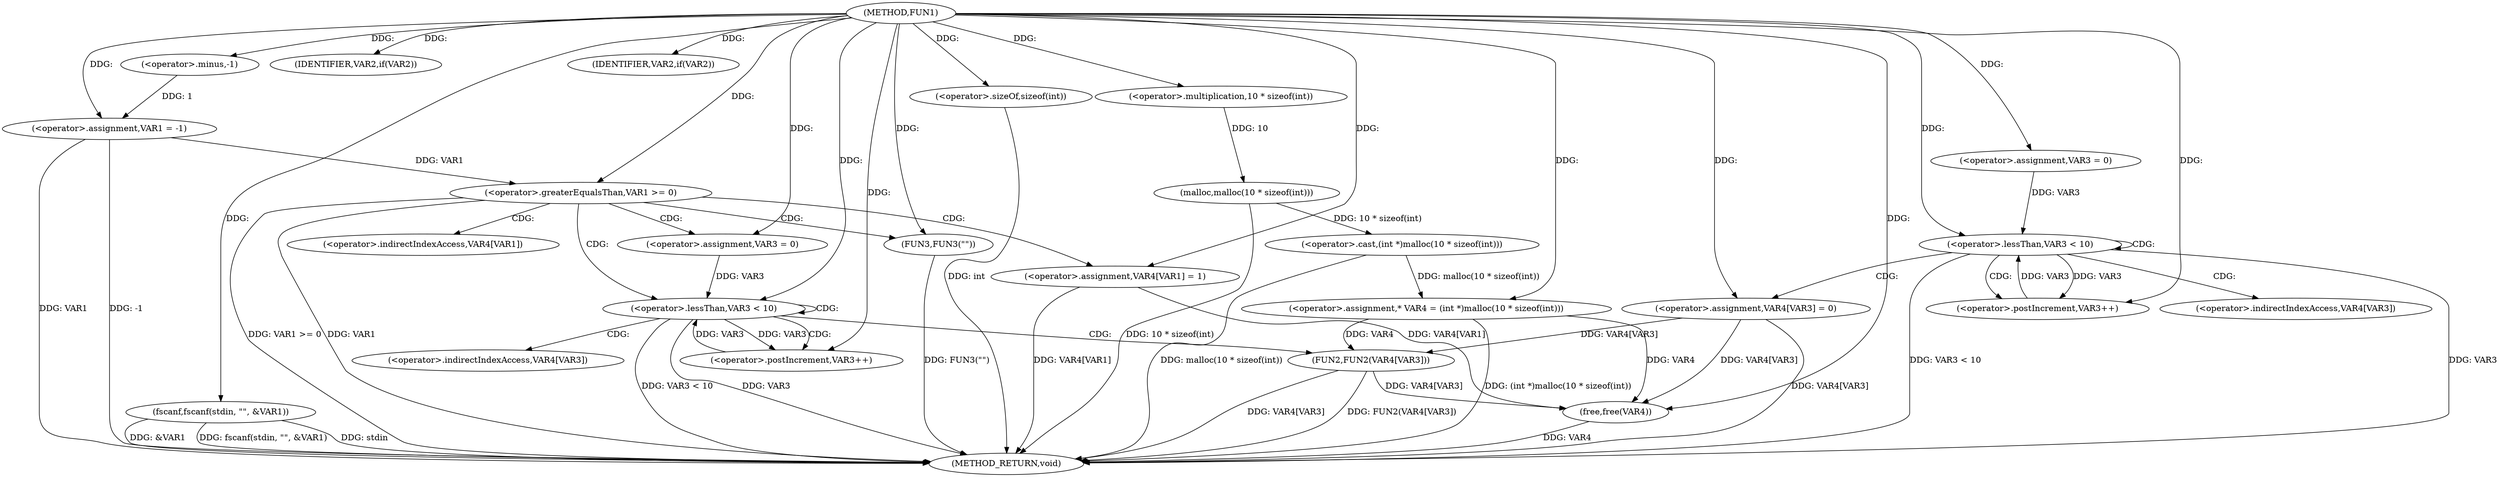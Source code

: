 digraph FUN1 {  
"1000100" [label = "(METHOD,FUN1)" ]
"1000175" [label = "(METHOD_RETURN,void)" ]
"1000103" [label = "(<operator>.assignment,VAR1 = -1)" ]
"1000105" [label = "(<operator>.minus,-1)" ]
"1000108" [label = "(IDENTIFIER,VAR2,if(VAR2))" ]
"1000110" [label = "(fscanf,fscanf(stdin, \"\", &VAR1))" ]
"1000116" [label = "(IDENTIFIER,VAR2,if(VAR2))" ]
"1000121" [label = "(<operator>.assignment,* VAR4 = (int *)malloc(10 * sizeof(int)))" ]
"1000123" [label = "(<operator>.cast,(int *)malloc(10 * sizeof(int)))" ]
"1000125" [label = "(malloc,malloc(10 * sizeof(int)))" ]
"1000126" [label = "(<operator>.multiplication,10 * sizeof(int))" ]
"1000128" [label = "(<operator>.sizeOf,sizeof(int))" ]
"1000131" [label = "(<operator>.assignment,VAR3 = 0)" ]
"1000134" [label = "(<operator>.lessThan,VAR3 < 10)" ]
"1000137" [label = "(<operator>.postIncrement,VAR3++)" ]
"1000140" [label = "(<operator>.assignment,VAR4[VAR3] = 0)" ]
"1000146" [label = "(<operator>.greaterEqualsThan,VAR1 >= 0)" ]
"1000150" [label = "(<operator>.assignment,VAR4[VAR1] = 1)" ]
"1000156" [label = "(<operator>.assignment,VAR3 = 0)" ]
"1000159" [label = "(<operator>.lessThan,VAR3 < 10)" ]
"1000162" [label = "(<operator>.postIncrement,VAR3++)" ]
"1000165" [label = "(FUN2,FUN2(VAR4[VAR3]))" ]
"1000171" [label = "(FUN3,FUN3(\"\"))" ]
"1000173" [label = "(free,free(VAR4))" ]
"1000141" [label = "(<operator>.indirectIndexAccess,VAR4[VAR3])" ]
"1000151" [label = "(<operator>.indirectIndexAccess,VAR4[VAR1])" ]
"1000166" [label = "(<operator>.indirectIndexAccess,VAR4[VAR3])" ]
  "1000159" -> "1000175"  [ label = "DDG: VAR3 < 10"] 
  "1000125" -> "1000175"  [ label = "DDG: 10 * sizeof(int)"] 
  "1000123" -> "1000175"  [ label = "DDG: malloc(10 * sizeof(int))"] 
  "1000150" -> "1000175"  [ label = "DDG: VAR4[VAR1]"] 
  "1000103" -> "1000175"  [ label = "DDG: VAR1"] 
  "1000103" -> "1000175"  [ label = "DDG: -1"] 
  "1000159" -> "1000175"  [ label = "DDG: VAR3"] 
  "1000171" -> "1000175"  [ label = "DDG: FUN3(\"\")"] 
  "1000121" -> "1000175"  [ label = "DDG: (int *)malloc(10 * sizeof(int))"] 
  "1000140" -> "1000175"  [ label = "DDG: VAR4[VAR3]"] 
  "1000165" -> "1000175"  [ label = "DDG: VAR4[VAR3]"] 
  "1000128" -> "1000175"  [ label = "DDG: int"] 
  "1000134" -> "1000175"  [ label = "DDG: VAR3 < 10"] 
  "1000134" -> "1000175"  [ label = "DDG: VAR3"] 
  "1000110" -> "1000175"  [ label = "DDG: &VAR1"] 
  "1000110" -> "1000175"  [ label = "DDG: fscanf(stdin, \"\", &VAR1)"] 
  "1000146" -> "1000175"  [ label = "DDG: VAR1 >= 0"] 
  "1000146" -> "1000175"  [ label = "DDG: VAR1"] 
  "1000110" -> "1000175"  [ label = "DDG: stdin"] 
  "1000173" -> "1000175"  [ label = "DDG: VAR4"] 
  "1000165" -> "1000175"  [ label = "DDG: FUN2(VAR4[VAR3])"] 
  "1000105" -> "1000103"  [ label = "DDG: 1"] 
  "1000100" -> "1000103"  [ label = "DDG: "] 
  "1000100" -> "1000105"  [ label = "DDG: "] 
  "1000100" -> "1000108"  [ label = "DDG: "] 
  "1000100" -> "1000110"  [ label = "DDG: "] 
  "1000100" -> "1000116"  [ label = "DDG: "] 
  "1000123" -> "1000121"  [ label = "DDG: malloc(10 * sizeof(int))"] 
  "1000100" -> "1000121"  [ label = "DDG: "] 
  "1000125" -> "1000123"  [ label = "DDG: 10 * sizeof(int)"] 
  "1000126" -> "1000125"  [ label = "DDG: 10"] 
  "1000100" -> "1000126"  [ label = "DDG: "] 
  "1000100" -> "1000128"  [ label = "DDG: "] 
  "1000100" -> "1000131"  [ label = "DDG: "] 
  "1000131" -> "1000134"  [ label = "DDG: VAR3"] 
  "1000137" -> "1000134"  [ label = "DDG: VAR3"] 
  "1000100" -> "1000134"  [ label = "DDG: "] 
  "1000134" -> "1000137"  [ label = "DDG: VAR3"] 
  "1000100" -> "1000137"  [ label = "DDG: "] 
  "1000100" -> "1000140"  [ label = "DDG: "] 
  "1000103" -> "1000146"  [ label = "DDG: VAR1"] 
  "1000100" -> "1000146"  [ label = "DDG: "] 
  "1000100" -> "1000150"  [ label = "DDG: "] 
  "1000100" -> "1000156"  [ label = "DDG: "] 
  "1000156" -> "1000159"  [ label = "DDG: VAR3"] 
  "1000162" -> "1000159"  [ label = "DDG: VAR3"] 
  "1000100" -> "1000159"  [ label = "DDG: "] 
  "1000159" -> "1000162"  [ label = "DDG: VAR3"] 
  "1000100" -> "1000162"  [ label = "DDG: "] 
  "1000140" -> "1000165"  [ label = "DDG: VAR4[VAR3]"] 
  "1000121" -> "1000165"  [ label = "DDG: VAR4"] 
  "1000100" -> "1000171"  [ label = "DDG: "] 
  "1000150" -> "1000173"  [ label = "DDG: VAR4[VAR1]"] 
  "1000140" -> "1000173"  [ label = "DDG: VAR4[VAR3]"] 
  "1000165" -> "1000173"  [ label = "DDG: VAR4[VAR3]"] 
  "1000121" -> "1000173"  [ label = "DDG: VAR4"] 
  "1000100" -> "1000173"  [ label = "DDG: "] 
  "1000134" -> "1000141"  [ label = "CDG: "] 
  "1000134" -> "1000137"  [ label = "CDG: "] 
  "1000134" -> "1000140"  [ label = "CDG: "] 
  "1000134" -> "1000134"  [ label = "CDG: "] 
  "1000146" -> "1000156"  [ label = "CDG: "] 
  "1000146" -> "1000150"  [ label = "CDG: "] 
  "1000146" -> "1000159"  [ label = "CDG: "] 
  "1000146" -> "1000151"  [ label = "CDG: "] 
  "1000146" -> "1000171"  [ label = "CDG: "] 
  "1000159" -> "1000166"  [ label = "CDG: "] 
  "1000159" -> "1000165"  [ label = "CDG: "] 
  "1000159" -> "1000159"  [ label = "CDG: "] 
  "1000159" -> "1000162"  [ label = "CDG: "] 
}
